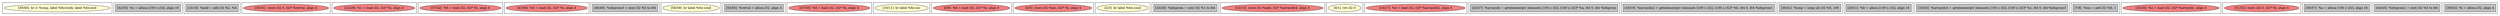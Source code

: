 
digraph G {





subgraph cluster27 {


node117 [fillcolor=lemonchiffon,label="[39/40]  br i1 %cmp, label %for.body, label %for.end",shape=ellipse,style=filled ]



}

subgraph cluster28 {


node118 [fillcolor=grey,label="[32/35]  %c = alloca [100 x i32], align 16",shape=rectangle,style=filled ]



}

subgraph cluster26 {


node116 [fillcolor=grey,label="[15/16]  %add = add i32 %2, %4",shape=rectangle,style=filled ]



}

subgraph cluster29 {


node119 [fillcolor=lightcoral,label="[30/31]  store i32 0, i32* %retval, align 4",shape=ellipse,style=filled ]



}

subgraph cluster25 {


node115 [fillcolor=lightcoral,label="[22/29]  %1 = load i32, i32* %i, align 4",shape=ellipse,style=filled ]



}

subgraph cluster24 {


node114 [fillcolor=lightcoral,label="[37/42]  %0 = load i32, i32* %i, align 4",shape=ellipse,style=filled ]



}

subgraph cluster22 {


node112 [fillcolor=lightcoral,label="[43/46]  %3 = load i32, i32* %i, align 4",shape=ellipse,style=filled ]



}

subgraph cluster20 {


node110 [fillcolor=grey,label="[48/49]  %idxprom3 = zext i32 %5 to i64",shape=rectangle,style=filled ]



}

subgraph cluster18 {


node108 [fillcolor=lemonchiffon,label="[58/59]  br label %for.cond",shape=ellipse,style=filled ]



}

subgraph cluster16 {


node106 [fillcolor=grey,label="[54/55]  %retval = alloca i32, align 4",shape=rectangle,style=filled ]



}

subgraph cluster17 {


node107 [fillcolor=lightcoral,label="[47/50]  %5 = load i32, i32* %i, align 4",shape=ellipse,style=filled ]



}

subgraph cluster4 {


node94 [fillcolor=lemonchiffon,label="[10/11]  br label %for.inc",shape=ellipse,style=filled ]



}

subgraph cluster3 {


node93 [fillcolor=lightcoral,label="[6/9]  %6 = load i32, i32* %i, align 4",shape=ellipse,style=filled ]



}

subgraph cluster2 {


node92 [fillcolor=lightcoral,label="[4/5]  store i32 %inc, i32* %i, align 4",shape=ellipse,style=filled ]



}

subgraph cluster1 {


node91 [fillcolor=lemonchiffon,label="[2/3]  br label %for.cond",shape=ellipse,style=filled ]



}

subgraph cluster12 {


node102 [fillcolor=grey,label="[23/28]  %idxprom = zext i32 %1 to i64",shape=rectangle,style=filled ]



}

subgraph cluster5 {


node95 [fillcolor=lightcoral,label="[12/13]  store i32 %add, i32* %arrayidx4, align 4",shape=ellipse,style=filled ]



}

subgraph cluster0 {


node90 [fillcolor=lemonchiffon,label="[0/1]  ret i32 0",shape=ellipse,style=filled ]



}

subgraph cluster6 {


node96 [fillcolor=lightcoral,label="[14/17]  %4 = load i32, i32* %arrayidx2, align 4",shape=ellipse,style=filled ]



}

subgraph cluster14 {


node104 [fillcolor=grey,label="[24/27]  %arrayidx = getelementptr inbounds [100 x i32], [100 x i32]* %a, i64 0, i64 %idxprom",shape=rectangle,style=filled ]



}

subgraph cluster7 {


node97 [fillcolor=grey,label="[18/19]  %arrayidx2 = getelementptr inbounds [100 x i32], [100 x i32]* %b, i64 0, i64 %idxprom1",shape=rectangle,style=filled ]



}

subgraph cluster23 {


node113 [fillcolor=grey,label="[38/41]  %cmp = icmp ult i32 %0, 100",shape=rectangle,style=filled ]



}

subgraph cluster8 {


node98 [fillcolor=grey,label="[20/21]  %b = alloca [100 x i32], align 16",shape=rectangle,style=filled ]



}

subgraph cluster21 {


node111 [fillcolor=grey,label="[33/34]  %arrayidx4 = getelementptr inbounds [100 x i32], [100 x i32]* %c, i64 0, i64 %idxprom3",shape=rectangle,style=filled ]



}

subgraph cluster9 {


node99 [fillcolor=grey,label="[7/8]  %inc = add i32 %6, 1",shape=rectangle,style=filled ]



}

subgraph cluster19 {


node109 [fillcolor=lightcoral,label="[25/26]  %2 = load i32, i32* %arrayidx, align 4",shape=ellipse,style=filled ]



}

subgraph cluster10 {


node100 [fillcolor=lightcoral,label="[51/52]  store i32 0, i32* %i, align 4",shape=ellipse,style=filled ]



}

subgraph cluster11 {


node101 [fillcolor=grey,label="[56/57]  %a = alloca [100 x i32], align 16",shape=rectangle,style=filled ]



}

subgraph cluster13 {


node103 [fillcolor=grey,label="[44/45]  %idxprom1 = zext i32 %3 to i64",shape=rectangle,style=filled ]



}

subgraph cluster15 {


node105 [fillcolor=grey,label="[36/53]  %i = alloca i32, align 4",shape=rectangle,style=filled ]



}

}
